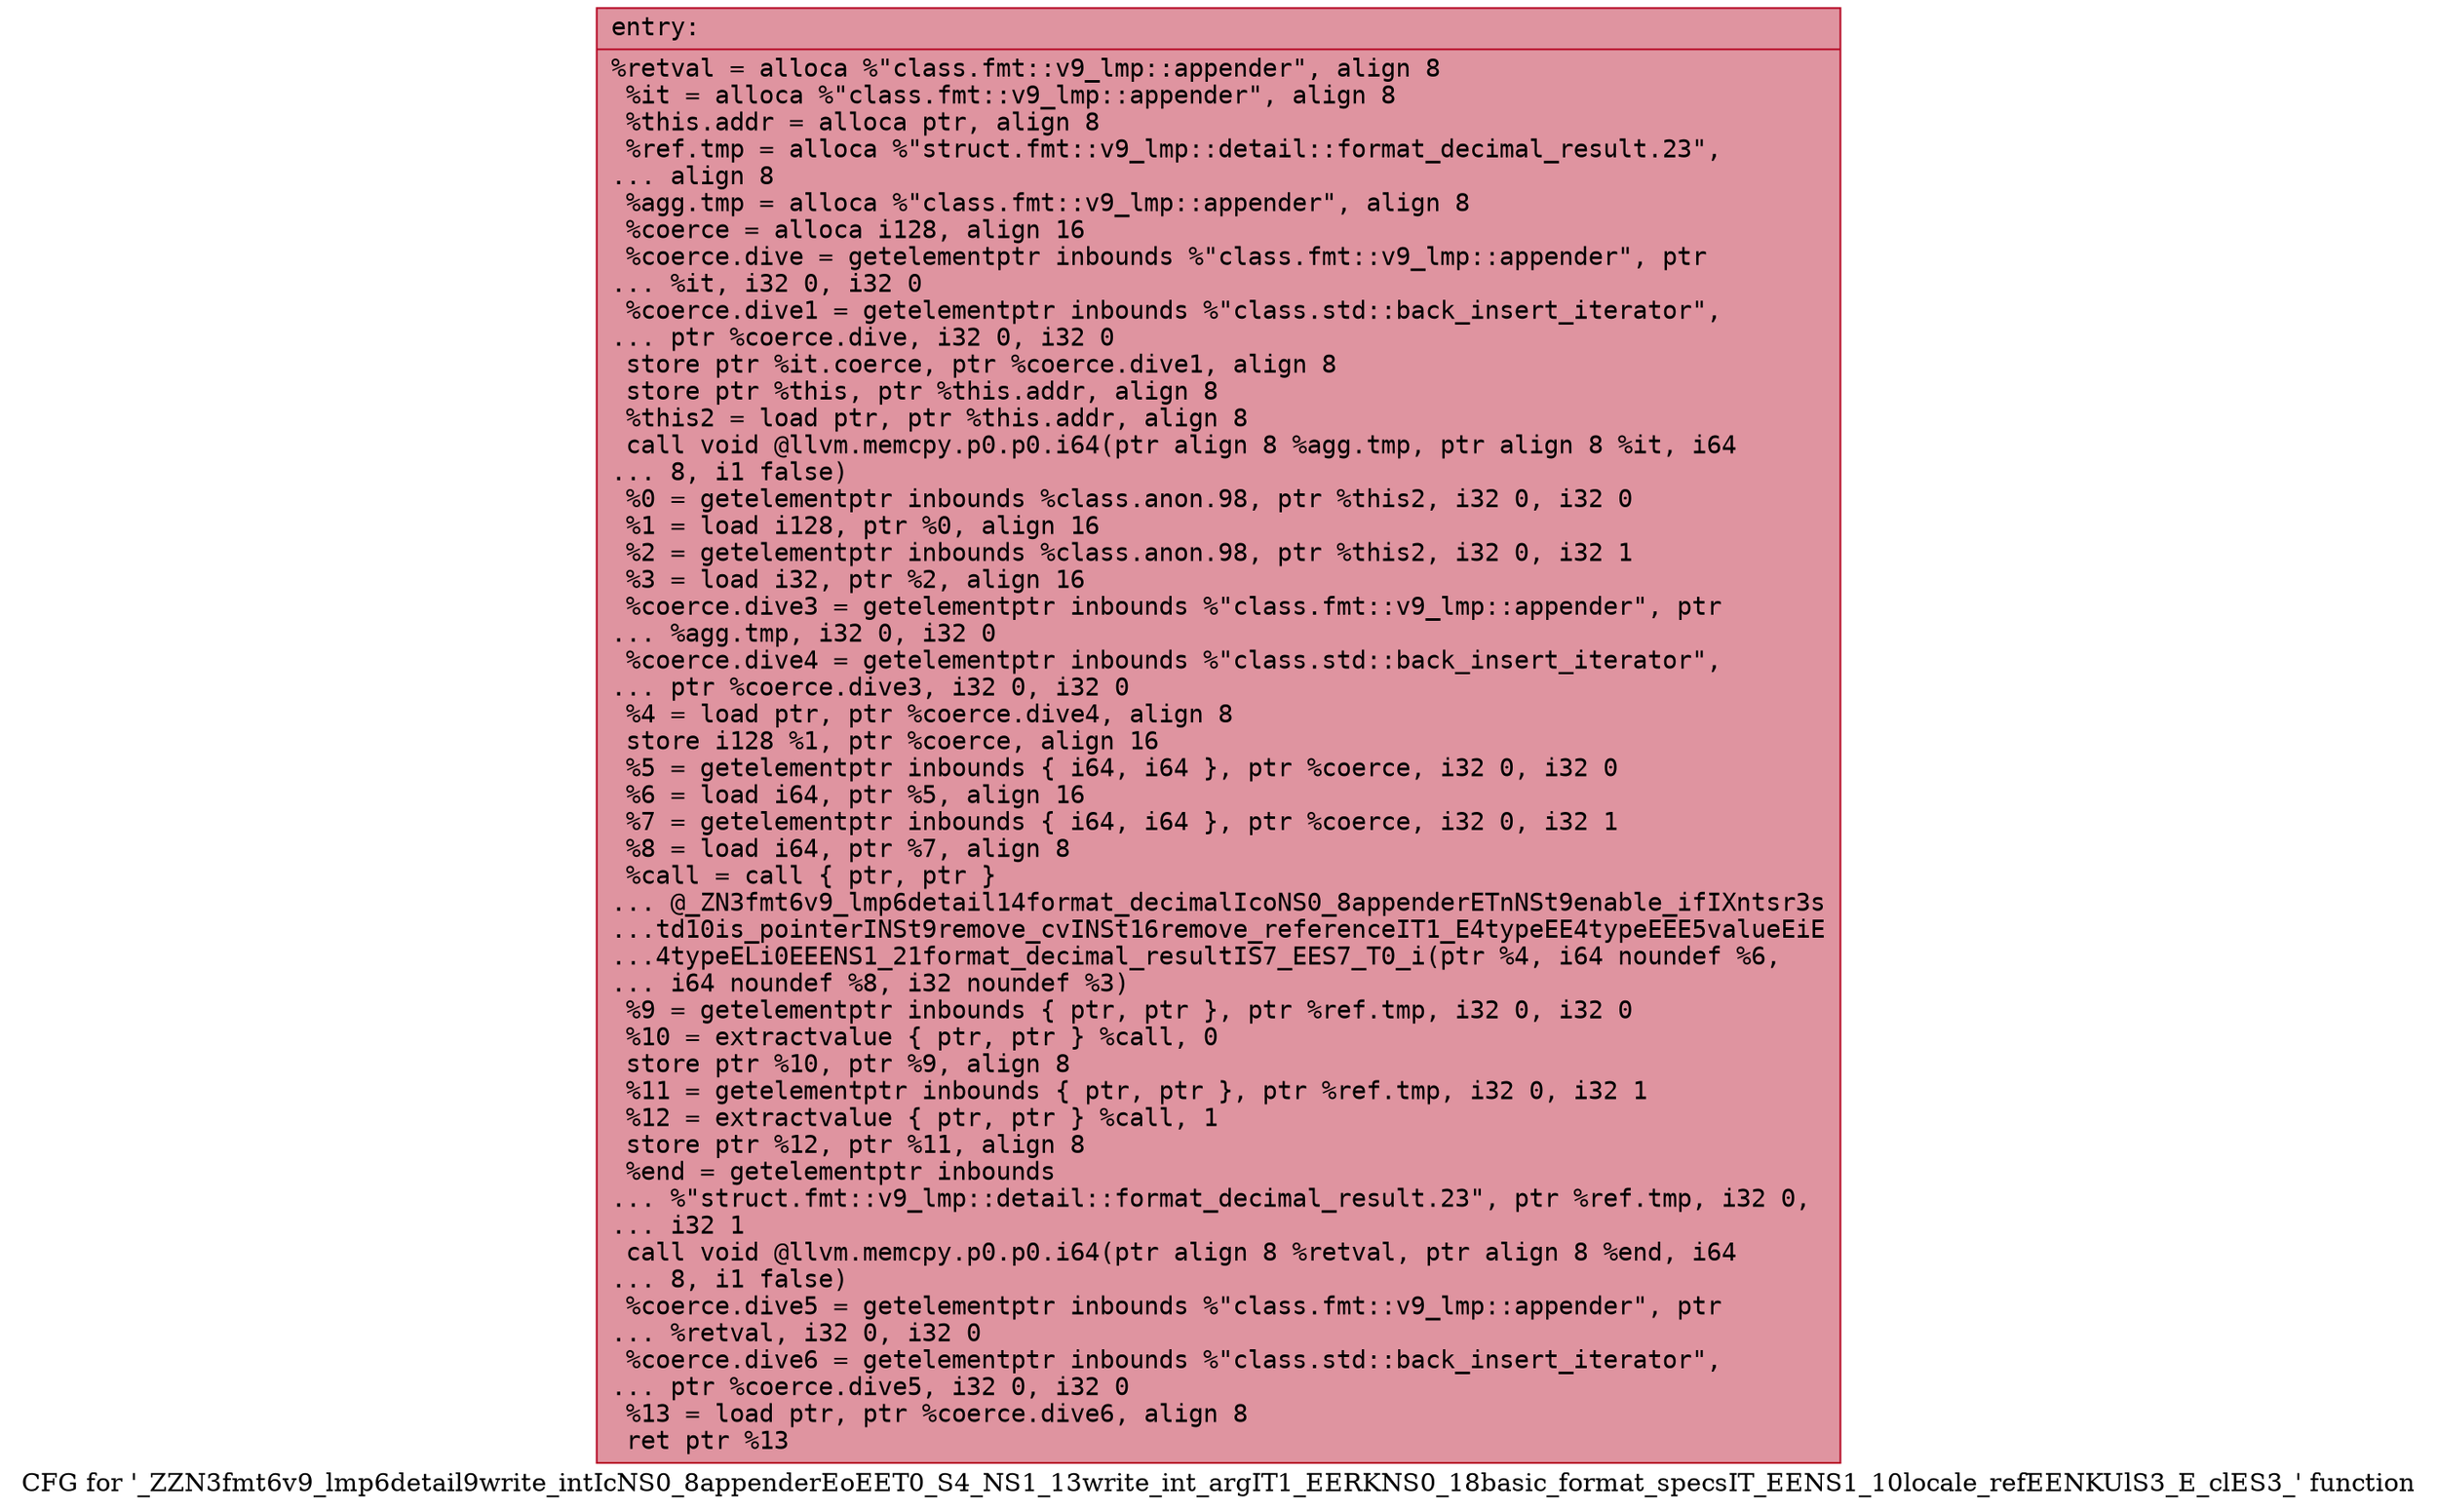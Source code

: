 digraph "CFG for '_ZZN3fmt6v9_lmp6detail9write_intIcNS0_8appenderEoEET0_S4_NS1_13write_int_argIT1_EERKNS0_18basic_format_specsIT_EENS1_10locale_refEENKUlS3_E_clES3_' function" {
	label="CFG for '_ZZN3fmt6v9_lmp6detail9write_intIcNS0_8appenderEoEET0_S4_NS1_13write_int_argIT1_EERKNS0_18basic_format_specsIT_EENS1_10locale_refEENKUlS3_E_clES3_' function";

	Node0x55fec35e3860 [shape=record,color="#b70d28ff", style=filled, fillcolor="#b70d2870" fontname="Courier",label="{entry:\l|  %retval = alloca %\"class.fmt::v9_lmp::appender\", align 8\l  %it = alloca %\"class.fmt::v9_lmp::appender\", align 8\l  %this.addr = alloca ptr, align 8\l  %ref.tmp = alloca %\"struct.fmt::v9_lmp::detail::format_decimal_result.23\",\l... align 8\l  %agg.tmp = alloca %\"class.fmt::v9_lmp::appender\", align 8\l  %coerce = alloca i128, align 16\l  %coerce.dive = getelementptr inbounds %\"class.fmt::v9_lmp::appender\", ptr\l... %it, i32 0, i32 0\l  %coerce.dive1 = getelementptr inbounds %\"class.std::back_insert_iterator\",\l... ptr %coerce.dive, i32 0, i32 0\l  store ptr %it.coerce, ptr %coerce.dive1, align 8\l  store ptr %this, ptr %this.addr, align 8\l  %this2 = load ptr, ptr %this.addr, align 8\l  call void @llvm.memcpy.p0.p0.i64(ptr align 8 %agg.tmp, ptr align 8 %it, i64\l... 8, i1 false)\l  %0 = getelementptr inbounds %class.anon.98, ptr %this2, i32 0, i32 0\l  %1 = load i128, ptr %0, align 16\l  %2 = getelementptr inbounds %class.anon.98, ptr %this2, i32 0, i32 1\l  %3 = load i32, ptr %2, align 16\l  %coerce.dive3 = getelementptr inbounds %\"class.fmt::v9_lmp::appender\", ptr\l... %agg.tmp, i32 0, i32 0\l  %coerce.dive4 = getelementptr inbounds %\"class.std::back_insert_iterator\",\l... ptr %coerce.dive3, i32 0, i32 0\l  %4 = load ptr, ptr %coerce.dive4, align 8\l  store i128 %1, ptr %coerce, align 16\l  %5 = getelementptr inbounds \{ i64, i64 \}, ptr %coerce, i32 0, i32 0\l  %6 = load i64, ptr %5, align 16\l  %7 = getelementptr inbounds \{ i64, i64 \}, ptr %coerce, i32 0, i32 1\l  %8 = load i64, ptr %7, align 8\l  %call = call \{ ptr, ptr \}\l... @_ZN3fmt6v9_lmp6detail14format_decimalIcoNS0_8appenderETnNSt9enable_ifIXntsr3s\l...td10is_pointerINSt9remove_cvINSt16remove_referenceIT1_E4typeEE4typeEEE5valueEiE\l...4typeELi0EEENS1_21format_decimal_resultIS7_EES7_T0_i(ptr %4, i64 noundef %6,\l... i64 noundef %8, i32 noundef %3)\l  %9 = getelementptr inbounds \{ ptr, ptr \}, ptr %ref.tmp, i32 0, i32 0\l  %10 = extractvalue \{ ptr, ptr \} %call, 0\l  store ptr %10, ptr %9, align 8\l  %11 = getelementptr inbounds \{ ptr, ptr \}, ptr %ref.tmp, i32 0, i32 1\l  %12 = extractvalue \{ ptr, ptr \} %call, 1\l  store ptr %12, ptr %11, align 8\l  %end = getelementptr inbounds\l... %\"struct.fmt::v9_lmp::detail::format_decimal_result.23\", ptr %ref.tmp, i32 0,\l... i32 1\l  call void @llvm.memcpy.p0.p0.i64(ptr align 8 %retval, ptr align 8 %end, i64\l... 8, i1 false)\l  %coerce.dive5 = getelementptr inbounds %\"class.fmt::v9_lmp::appender\", ptr\l... %retval, i32 0, i32 0\l  %coerce.dive6 = getelementptr inbounds %\"class.std::back_insert_iterator\",\l... ptr %coerce.dive5, i32 0, i32 0\l  %13 = load ptr, ptr %coerce.dive6, align 8\l  ret ptr %13\l}"];
}
